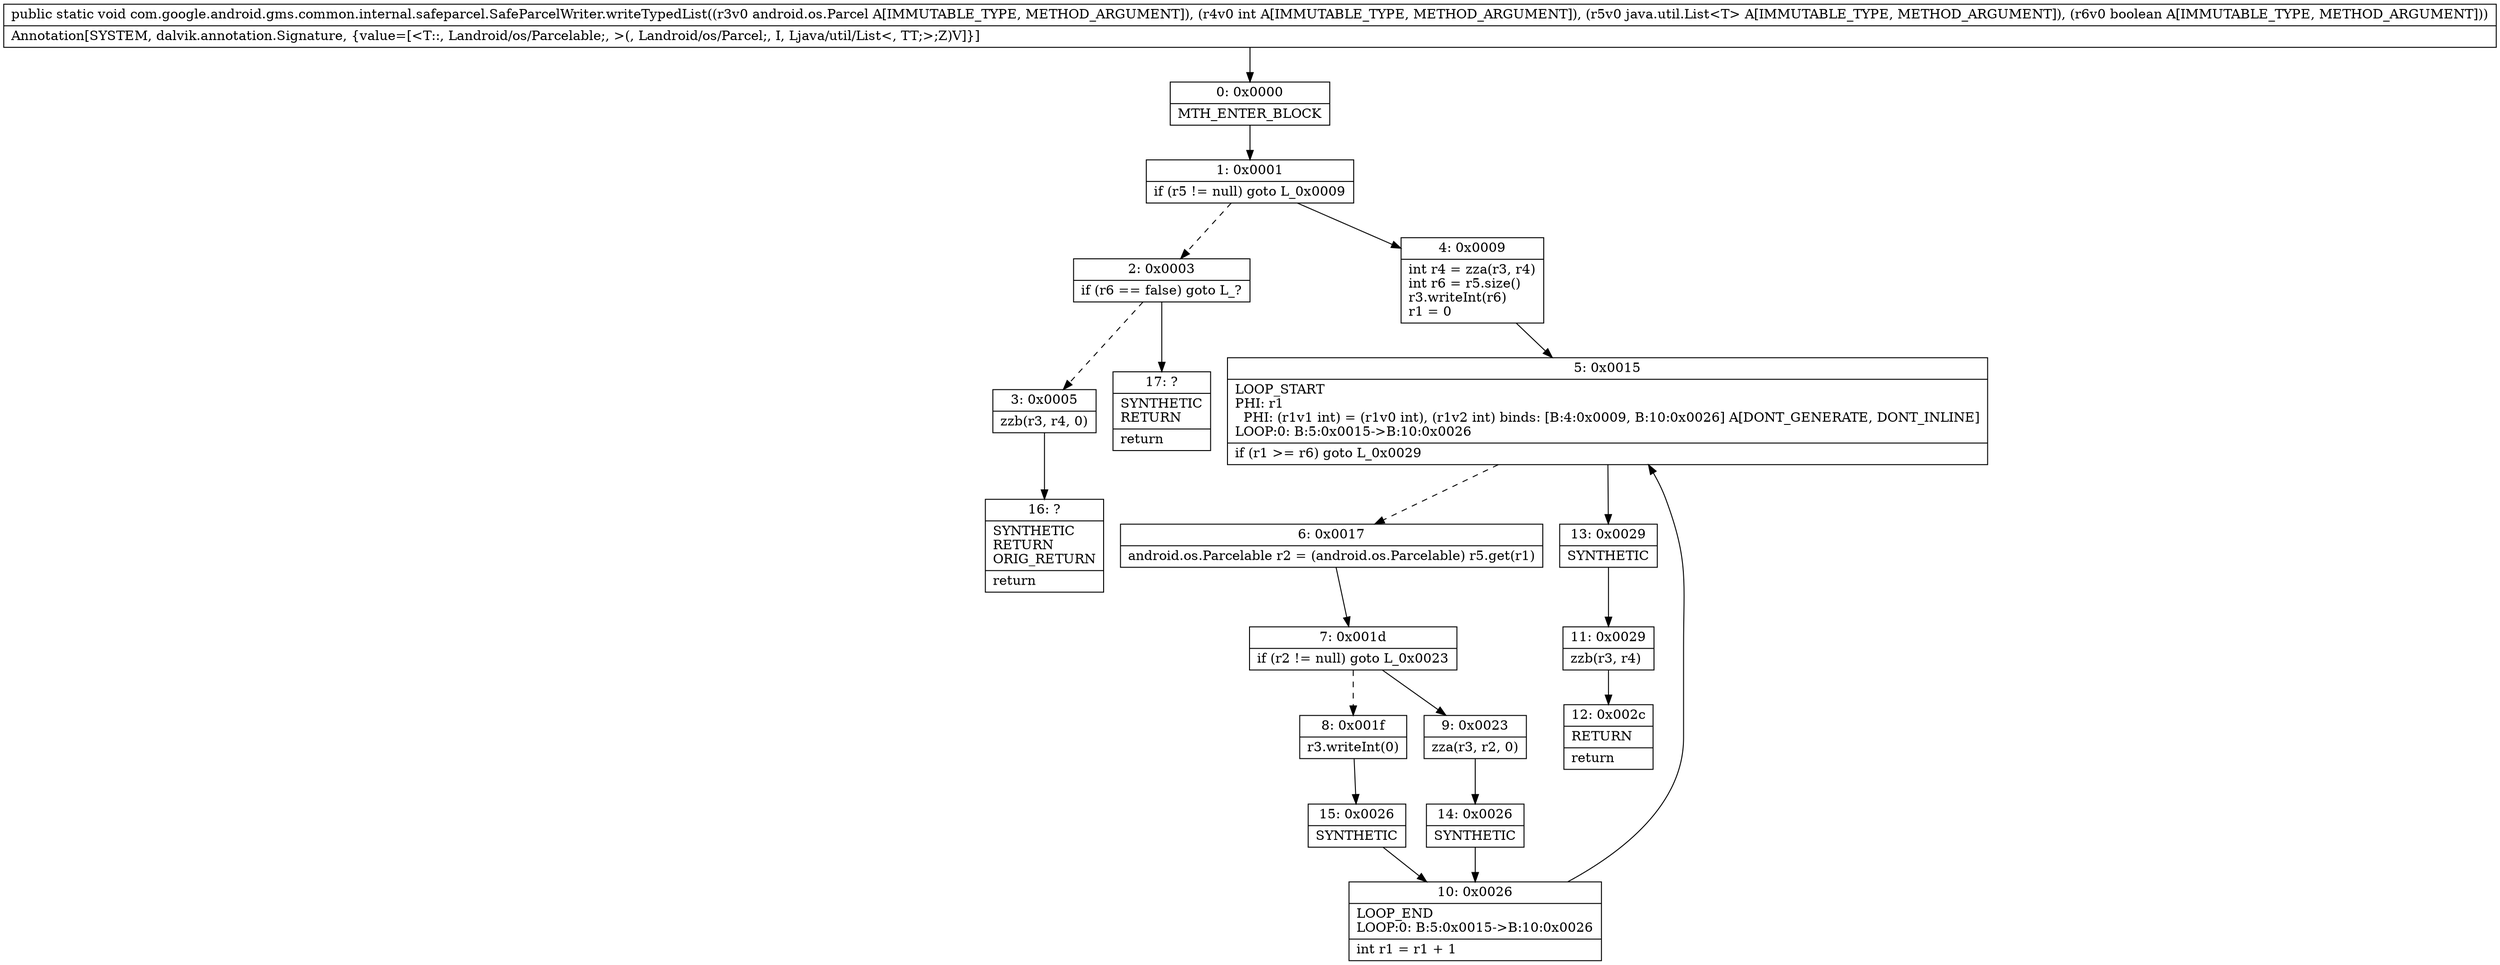 digraph "CFG forcom.google.android.gms.common.internal.safeparcel.SafeParcelWriter.writeTypedList(Landroid\/os\/Parcel;ILjava\/util\/List;Z)V" {
Node_0 [shape=record,label="{0\:\ 0x0000|MTH_ENTER_BLOCK\l}"];
Node_1 [shape=record,label="{1\:\ 0x0001|if (r5 != null) goto L_0x0009\l}"];
Node_2 [shape=record,label="{2\:\ 0x0003|if (r6 == false) goto L_?\l}"];
Node_3 [shape=record,label="{3\:\ 0x0005|zzb(r3, r4, 0)\l}"];
Node_4 [shape=record,label="{4\:\ 0x0009|int r4 = zza(r3, r4)\lint r6 = r5.size()\lr3.writeInt(r6)\lr1 = 0\l}"];
Node_5 [shape=record,label="{5\:\ 0x0015|LOOP_START\lPHI: r1 \l  PHI: (r1v1 int) = (r1v0 int), (r1v2 int) binds: [B:4:0x0009, B:10:0x0026] A[DONT_GENERATE, DONT_INLINE]\lLOOP:0: B:5:0x0015\-\>B:10:0x0026\l|if (r1 \>= r6) goto L_0x0029\l}"];
Node_6 [shape=record,label="{6\:\ 0x0017|android.os.Parcelable r2 = (android.os.Parcelable) r5.get(r1)\l}"];
Node_7 [shape=record,label="{7\:\ 0x001d|if (r2 != null) goto L_0x0023\l}"];
Node_8 [shape=record,label="{8\:\ 0x001f|r3.writeInt(0)\l}"];
Node_9 [shape=record,label="{9\:\ 0x0023|zza(r3, r2, 0)\l}"];
Node_10 [shape=record,label="{10\:\ 0x0026|LOOP_END\lLOOP:0: B:5:0x0015\-\>B:10:0x0026\l|int r1 = r1 + 1\l}"];
Node_11 [shape=record,label="{11\:\ 0x0029|zzb(r3, r4)\l}"];
Node_12 [shape=record,label="{12\:\ 0x002c|RETURN\l|return\l}"];
Node_13 [shape=record,label="{13\:\ 0x0029|SYNTHETIC\l}"];
Node_14 [shape=record,label="{14\:\ 0x0026|SYNTHETIC\l}"];
Node_15 [shape=record,label="{15\:\ 0x0026|SYNTHETIC\l}"];
Node_16 [shape=record,label="{16\:\ ?|SYNTHETIC\lRETURN\lORIG_RETURN\l|return\l}"];
Node_17 [shape=record,label="{17\:\ ?|SYNTHETIC\lRETURN\l|return\l}"];
MethodNode[shape=record,label="{public static void com.google.android.gms.common.internal.safeparcel.SafeParcelWriter.writeTypedList((r3v0 android.os.Parcel A[IMMUTABLE_TYPE, METHOD_ARGUMENT]), (r4v0 int A[IMMUTABLE_TYPE, METHOD_ARGUMENT]), (r5v0 java.util.List\<T\> A[IMMUTABLE_TYPE, METHOD_ARGUMENT]), (r6v0 boolean A[IMMUTABLE_TYPE, METHOD_ARGUMENT]))  | Annotation[SYSTEM, dalvik.annotation.Signature, \{value=[\<T::, Landroid\/os\/Parcelable;, \>(, Landroid\/os\/Parcel;, I, Ljava\/util\/List\<, TT;\>;Z)V]\}]\l}"];
MethodNode -> Node_0;
Node_0 -> Node_1;
Node_1 -> Node_2[style=dashed];
Node_1 -> Node_4;
Node_2 -> Node_3[style=dashed];
Node_2 -> Node_17;
Node_3 -> Node_16;
Node_4 -> Node_5;
Node_5 -> Node_6[style=dashed];
Node_5 -> Node_13;
Node_6 -> Node_7;
Node_7 -> Node_8[style=dashed];
Node_7 -> Node_9;
Node_8 -> Node_15;
Node_9 -> Node_14;
Node_10 -> Node_5;
Node_11 -> Node_12;
Node_13 -> Node_11;
Node_14 -> Node_10;
Node_15 -> Node_10;
}

